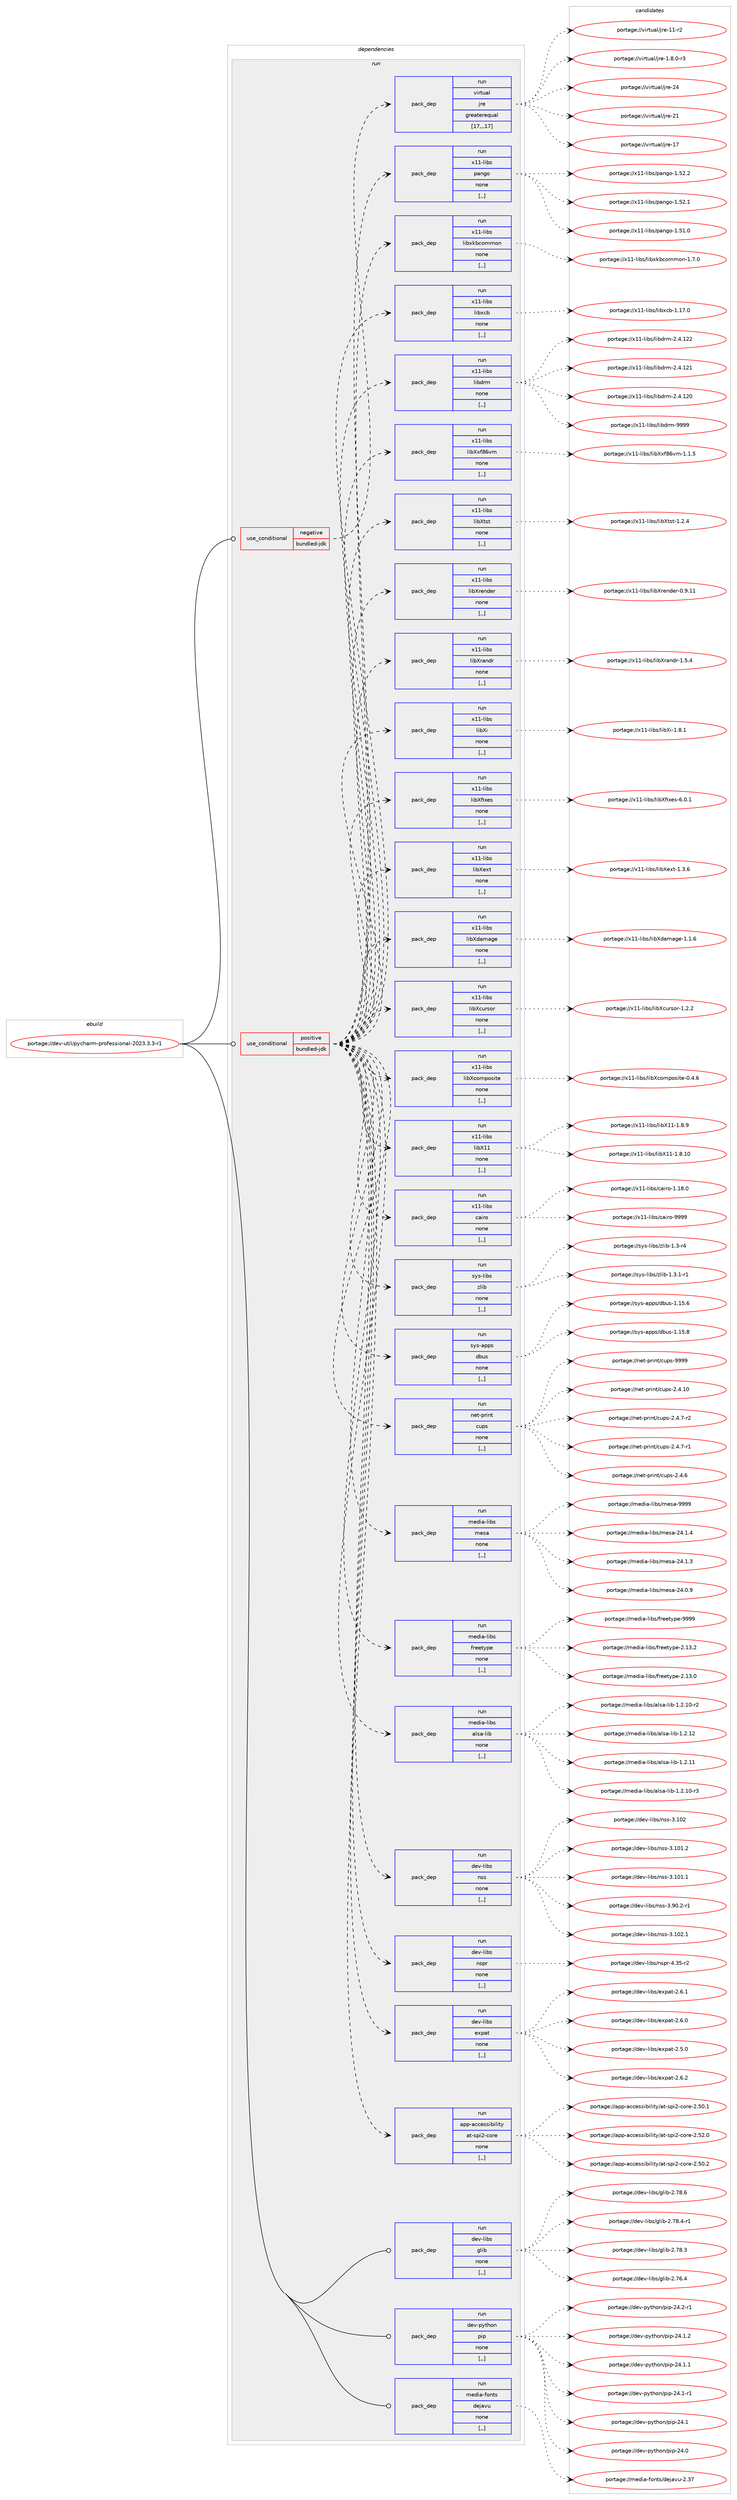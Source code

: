 digraph prolog {

# *************
# Graph options
# *************

newrank=true;
concentrate=true;
compound=true;
graph [rankdir=LR,fontname=Helvetica,fontsize=10,ranksep=1.5];#, ranksep=2.5, nodesep=0.2];
edge  [arrowhead=vee];
node  [fontname=Helvetica,fontsize=10];

# **********
# The ebuild
# **********

subgraph cluster_leftcol {
color=gray;
label=<<i>ebuild</i>>;
id [label="portage://dev-util/pycharm-professional-2023.3.3-r1", color=red, width=4, href="../dev-util/pycharm-professional-2023.3.3-r1.svg"];
}

# ****************
# The dependencies
# ****************

subgraph cluster_midcol {
color=gray;
label=<<i>dependencies</i>>;
subgraph cluster_compile {
fillcolor="#eeeeee";
style=filled;
label=<<i>compile</i>>;
}
subgraph cluster_compileandrun {
fillcolor="#eeeeee";
style=filled;
label=<<i>compile and run</i>>;
}
subgraph cluster_run {
fillcolor="#eeeeee";
style=filled;
label=<<i>run</i>>;
subgraph cond61575 {
dependency218792 [label=<<TABLE BORDER="0" CELLBORDER="1" CELLSPACING="0" CELLPADDING="4"><TR><TD ROWSPAN="3" CELLPADDING="10">use_conditional</TD></TR><TR><TD>negative</TD></TR><TR><TD>bundled-jdk</TD></TR></TABLE>>, shape=none, color=red];
subgraph pack155776 {
dependency218793 [label=<<TABLE BORDER="0" CELLBORDER="1" CELLSPACING="0" CELLPADDING="4" WIDTH="220"><TR><TD ROWSPAN="6" CELLPADDING="30">pack_dep</TD></TR><TR><TD WIDTH="110">run</TD></TR><TR><TD>virtual</TD></TR><TR><TD>jre</TD></TR><TR><TD>greaterequal</TD></TR><TR><TD>[17,,,17]</TD></TR></TABLE>>, shape=none, color=blue];
}
dependency218792:e -> dependency218793:w [weight=20,style="dashed",arrowhead="vee"];
}
id:e -> dependency218792:w [weight=20,style="solid",arrowhead="odot"];
subgraph cond61576 {
dependency218794 [label=<<TABLE BORDER="0" CELLBORDER="1" CELLSPACING="0" CELLPADDING="4"><TR><TD ROWSPAN="3" CELLPADDING="10">use_conditional</TD></TR><TR><TD>positive</TD></TR><TR><TD>bundled-jdk</TD></TR></TABLE>>, shape=none, color=red];
subgraph pack155777 {
dependency218795 [label=<<TABLE BORDER="0" CELLBORDER="1" CELLSPACING="0" CELLPADDING="4" WIDTH="220"><TR><TD ROWSPAN="6" CELLPADDING="30">pack_dep</TD></TR><TR><TD WIDTH="110">run</TD></TR><TR><TD>app-accessibility</TD></TR><TR><TD>at-spi2-core</TD></TR><TR><TD>none</TD></TR><TR><TD>[,,]</TD></TR></TABLE>>, shape=none, color=blue];
}
dependency218794:e -> dependency218795:w [weight=20,style="dashed",arrowhead="vee"];
subgraph pack155778 {
dependency218796 [label=<<TABLE BORDER="0" CELLBORDER="1" CELLSPACING="0" CELLPADDING="4" WIDTH="220"><TR><TD ROWSPAN="6" CELLPADDING="30">pack_dep</TD></TR><TR><TD WIDTH="110">run</TD></TR><TR><TD>dev-libs</TD></TR><TR><TD>expat</TD></TR><TR><TD>none</TD></TR><TR><TD>[,,]</TD></TR></TABLE>>, shape=none, color=blue];
}
dependency218794:e -> dependency218796:w [weight=20,style="dashed",arrowhead="vee"];
subgraph pack155779 {
dependency218797 [label=<<TABLE BORDER="0" CELLBORDER="1" CELLSPACING="0" CELLPADDING="4" WIDTH="220"><TR><TD ROWSPAN="6" CELLPADDING="30">pack_dep</TD></TR><TR><TD WIDTH="110">run</TD></TR><TR><TD>dev-libs</TD></TR><TR><TD>nspr</TD></TR><TR><TD>none</TD></TR><TR><TD>[,,]</TD></TR></TABLE>>, shape=none, color=blue];
}
dependency218794:e -> dependency218797:w [weight=20,style="dashed",arrowhead="vee"];
subgraph pack155780 {
dependency218798 [label=<<TABLE BORDER="0" CELLBORDER="1" CELLSPACING="0" CELLPADDING="4" WIDTH="220"><TR><TD ROWSPAN="6" CELLPADDING="30">pack_dep</TD></TR><TR><TD WIDTH="110">run</TD></TR><TR><TD>dev-libs</TD></TR><TR><TD>nss</TD></TR><TR><TD>none</TD></TR><TR><TD>[,,]</TD></TR></TABLE>>, shape=none, color=blue];
}
dependency218794:e -> dependency218798:w [weight=20,style="dashed",arrowhead="vee"];
subgraph pack155781 {
dependency218799 [label=<<TABLE BORDER="0" CELLBORDER="1" CELLSPACING="0" CELLPADDING="4" WIDTH="220"><TR><TD ROWSPAN="6" CELLPADDING="30">pack_dep</TD></TR><TR><TD WIDTH="110">run</TD></TR><TR><TD>media-libs</TD></TR><TR><TD>alsa-lib</TD></TR><TR><TD>none</TD></TR><TR><TD>[,,]</TD></TR></TABLE>>, shape=none, color=blue];
}
dependency218794:e -> dependency218799:w [weight=20,style="dashed",arrowhead="vee"];
subgraph pack155782 {
dependency218800 [label=<<TABLE BORDER="0" CELLBORDER="1" CELLSPACING="0" CELLPADDING="4" WIDTH="220"><TR><TD ROWSPAN="6" CELLPADDING="30">pack_dep</TD></TR><TR><TD WIDTH="110">run</TD></TR><TR><TD>media-libs</TD></TR><TR><TD>freetype</TD></TR><TR><TD>none</TD></TR><TR><TD>[,,]</TD></TR></TABLE>>, shape=none, color=blue];
}
dependency218794:e -> dependency218800:w [weight=20,style="dashed",arrowhead="vee"];
subgraph pack155783 {
dependency218801 [label=<<TABLE BORDER="0" CELLBORDER="1" CELLSPACING="0" CELLPADDING="4" WIDTH="220"><TR><TD ROWSPAN="6" CELLPADDING="30">pack_dep</TD></TR><TR><TD WIDTH="110">run</TD></TR><TR><TD>media-libs</TD></TR><TR><TD>mesa</TD></TR><TR><TD>none</TD></TR><TR><TD>[,,]</TD></TR></TABLE>>, shape=none, color=blue];
}
dependency218794:e -> dependency218801:w [weight=20,style="dashed",arrowhead="vee"];
subgraph pack155784 {
dependency218802 [label=<<TABLE BORDER="0" CELLBORDER="1" CELLSPACING="0" CELLPADDING="4" WIDTH="220"><TR><TD ROWSPAN="6" CELLPADDING="30">pack_dep</TD></TR><TR><TD WIDTH="110">run</TD></TR><TR><TD>net-print</TD></TR><TR><TD>cups</TD></TR><TR><TD>none</TD></TR><TR><TD>[,,]</TD></TR></TABLE>>, shape=none, color=blue];
}
dependency218794:e -> dependency218802:w [weight=20,style="dashed",arrowhead="vee"];
subgraph pack155785 {
dependency218803 [label=<<TABLE BORDER="0" CELLBORDER="1" CELLSPACING="0" CELLPADDING="4" WIDTH="220"><TR><TD ROWSPAN="6" CELLPADDING="30">pack_dep</TD></TR><TR><TD WIDTH="110">run</TD></TR><TR><TD>sys-apps</TD></TR><TR><TD>dbus</TD></TR><TR><TD>none</TD></TR><TR><TD>[,,]</TD></TR></TABLE>>, shape=none, color=blue];
}
dependency218794:e -> dependency218803:w [weight=20,style="dashed",arrowhead="vee"];
subgraph pack155786 {
dependency218804 [label=<<TABLE BORDER="0" CELLBORDER="1" CELLSPACING="0" CELLPADDING="4" WIDTH="220"><TR><TD ROWSPAN="6" CELLPADDING="30">pack_dep</TD></TR><TR><TD WIDTH="110">run</TD></TR><TR><TD>sys-libs</TD></TR><TR><TD>zlib</TD></TR><TR><TD>none</TD></TR><TR><TD>[,,]</TD></TR></TABLE>>, shape=none, color=blue];
}
dependency218794:e -> dependency218804:w [weight=20,style="dashed",arrowhead="vee"];
subgraph pack155787 {
dependency218805 [label=<<TABLE BORDER="0" CELLBORDER="1" CELLSPACING="0" CELLPADDING="4" WIDTH="220"><TR><TD ROWSPAN="6" CELLPADDING="30">pack_dep</TD></TR><TR><TD WIDTH="110">run</TD></TR><TR><TD>x11-libs</TD></TR><TR><TD>cairo</TD></TR><TR><TD>none</TD></TR><TR><TD>[,,]</TD></TR></TABLE>>, shape=none, color=blue];
}
dependency218794:e -> dependency218805:w [weight=20,style="dashed",arrowhead="vee"];
subgraph pack155788 {
dependency218806 [label=<<TABLE BORDER="0" CELLBORDER="1" CELLSPACING="0" CELLPADDING="4" WIDTH="220"><TR><TD ROWSPAN="6" CELLPADDING="30">pack_dep</TD></TR><TR><TD WIDTH="110">run</TD></TR><TR><TD>x11-libs</TD></TR><TR><TD>libX11</TD></TR><TR><TD>none</TD></TR><TR><TD>[,,]</TD></TR></TABLE>>, shape=none, color=blue];
}
dependency218794:e -> dependency218806:w [weight=20,style="dashed",arrowhead="vee"];
subgraph pack155789 {
dependency218807 [label=<<TABLE BORDER="0" CELLBORDER="1" CELLSPACING="0" CELLPADDING="4" WIDTH="220"><TR><TD ROWSPAN="6" CELLPADDING="30">pack_dep</TD></TR><TR><TD WIDTH="110">run</TD></TR><TR><TD>x11-libs</TD></TR><TR><TD>libXcomposite</TD></TR><TR><TD>none</TD></TR><TR><TD>[,,]</TD></TR></TABLE>>, shape=none, color=blue];
}
dependency218794:e -> dependency218807:w [weight=20,style="dashed",arrowhead="vee"];
subgraph pack155790 {
dependency218808 [label=<<TABLE BORDER="0" CELLBORDER="1" CELLSPACING="0" CELLPADDING="4" WIDTH="220"><TR><TD ROWSPAN="6" CELLPADDING="30">pack_dep</TD></TR><TR><TD WIDTH="110">run</TD></TR><TR><TD>x11-libs</TD></TR><TR><TD>libXcursor</TD></TR><TR><TD>none</TD></TR><TR><TD>[,,]</TD></TR></TABLE>>, shape=none, color=blue];
}
dependency218794:e -> dependency218808:w [weight=20,style="dashed",arrowhead="vee"];
subgraph pack155791 {
dependency218809 [label=<<TABLE BORDER="0" CELLBORDER="1" CELLSPACING="0" CELLPADDING="4" WIDTH="220"><TR><TD ROWSPAN="6" CELLPADDING="30">pack_dep</TD></TR><TR><TD WIDTH="110">run</TD></TR><TR><TD>x11-libs</TD></TR><TR><TD>libXdamage</TD></TR><TR><TD>none</TD></TR><TR><TD>[,,]</TD></TR></TABLE>>, shape=none, color=blue];
}
dependency218794:e -> dependency218809:w [weight=20,style="dashed",arrowhead="vee"];
subgraph pack155792 {
dependency218810 [label=<<TABLE BORDER="0" CELLBORDER="1" CELLSPACING="0" CELLPADDING="4" WIDTH="220"><TR><TD ROWSPAN="6" CELLPADDING="30">pack_dep</TD></TR><TR><TD WIDTH="110">run</TD></TR><TR><TD>x11-libs</TD></TR><TR><TD>libXext</TD></TR><TR><TD>none</TD></TR><TR><TD>[,,]</TD></TR></TABLE>>, shape=none, color=blue];
}
dependency218794:e -> dependency218810:w [weight=20,style="dashed",arrowhead="vee"];
subgraph pack155793 {
dependency218811 [label=<<TABLE BORDER="0" CELLBORDER="1" CELLSPACING="0" CELLPADDING="4" WIDTH="220"><TR><TD ROWSPAN="6" CELLPADDING="30">pack_dep</TD></TR><TR><TD WIDTH="110">run</TD></TR><TR><TD>x11-libs</TD></TR><TR><TD>libXfixes</TD></TR><TR><TD>none</TD></TR><TR><TD>[,,]</TD></TR></TABLE>>, shape=none, color=blue];
}
dependency218794:e -> dependency218811:w [weight=20,style="dashed",arrowhead="vee"];
subgraph pack155794 {
dependency218812 [label=<<TABLE BORDER="0" CELLBORDER="1" CELLSPACING="0" CELLPADDING="4" WIDTH="220"><TR><TD ROWSPAN="6" CELLPADDING="30">pack_dep</TD></TR><TR><TD WIDTH="110">run</TD></TR><TR><TD>x11-libs</TD></TR><TR><TD>libXi</TD></TR><TR><TD>none</TD></TR><TR><TD>[,,]</TD></TR></TABLE>>, shape=none, color=blue];
}
dependency218794:e -> dependency218812:w [weight=20,style="dashed",arrowhead="vee"];
subgraph pack155795 {
dependency218813 [label=<<TABLE BORDER="0" CELLBORDER="1" CELLSPACING="0" CELLPADDING="4" WIDTH="220"><TR><TD ROWSPAN="6" CELLPADDING="30">pack_dep</TD></TR><TR><TD WIDTH="110">run</TD></TR><TR><TD>x11-libs</TD></TR><TR><TD>libXrandr</TD></TR><TR><TD>none</TD></TR><TR><TD>[,,]</TD></TR></TABLE>>, shape=none, color=blue];
}
dependency218794:e -> dependency218813:w [weight=20,style="dashed",arrowhead="vee"];
subgraph pack155796 {
dependency218814 [label=<<TABLE BORDER="0" CELLBORDER="1" CELLSPACING="0" CELLPADDING="4" WIDTH="220"><TR><TD ROWSPAN="6" CELLPADDING="30">pack_dep</TD></TR><TR><TD WIDTH="110">run</TD></TR><TR><TD>x11-libs</TD></TR><TR><TD>libXrender</TD></TR><TR><TD>none</TD></TR><TR><TD>[,,]</TD></TR></TABLE>>, shape=none, color=blue];
}
dependency218794:e -> dependency218814:w [weight=20,style="dashed",arrowhead="vee"];
subgraph pack155797 {
dependency218815 [label=<<TABLE BORDER="0" CELLBORDER="1" CELLSPACING="0" CELLPADDING="4" WIDTH="220"><TR><TD ROWSPAN="6" CELLPADDING="30">pack_dep</TD></TR><TR><TD WIDTH="110">run</TD></TR><TR><TD>x11-libs</TD></TR><TR><TD>libXtst</TD></TR><TR><TD>none</TD></TR><TR><TD>[,,]</TD></TR></TABLE>>, shape=none, color=blue];
}
dependency218794:e -> dependency218815:w [weight=20,style="dashed",arrowhead="vee"];
subgraph pack155798 {
dependency218816 [label=<<TABLE BORDER="0" CELLBORDER="1" CELLSPACING="0" CELLPADDING="4" WIDTH="220"><TR><TD ROWSPAN="6" CELLPADDING="30">pack_dep</TD></TR><TR><TD WIDTH="110">run</TD></TR><TR><TD>x11-libs</TD></TR><TR><TD>libXxf86vm</TD></TR><TR><TD>none</TD></TR><TR><TD>[,,]</TD></TR></TABLE>>, shape=none, color=blue];
}
dependency218794:e -> dependency218816:w [weight=20,style="dashed",arrowhead="vee"];
subgraph pack155799 {
dependency218817 [label=<<TABLE BORDER="0" CELLBORDER="1" CELLSPACING="0" CELLPADDING="4" WIDTH="220"><TR><TD ROWSPAN="6" CELLPADDING="30">pack_dep</TD></TR><TR><TD WIDTH="110">run</TD></TR><TR><TD>x11-libs</TD></TR><TR><TD>libdrm</TD></TR><TR><TD>none</TD></TR><TR><TD>[,,]</TD></TR></TABLE>>, shape=none, color=blue];
}
dependency218794:e -> dependency218817:w [weight=20,style="dashed",arrowhead="vee"];
subgraph pack155800 {
dependency218818 [label=<<TABLE BORDER="0" CELLBORDER="1" CELLSPACING="0" CELLPADDING="4" WIDTH="220"><TR><TD ROWSPAN="6" CELLPADDING="30">pack_dep</TD></TR><TR><TD WIDTH="110">run</TD></TR><TR><TD>x11-libs</TD></TR><TR><TD>libxcb</TD></TR><TR><TD>none</TD></TR><TR><TD>[,,]</TD></TR></TABLE>>, shape=none, color=blue];
}
dependency218794:e -> dependency218818:w [weight=20,style="dashed",arrowhead="vee"];
subgraph pack155801 {
dependency218819 [label=<<TABLE BORDER="0" CELLBORDER="1" CELLSPACING="0" CELLPADDING="4" WIDTH="220"><TR><TD ROWSPAN="6" CELLPADDING="30">pack_dep</TD></TR><TR><TD WIDTH="110">run</TD></TR><TR><TD>x11-libs</TD></TR><TR><TD>libxkbcommon</TD></TR><TR><TD>none</TD></TR><TR><TD>[,,]</TD></TR></TABLE>>, shape=none, color=blue];
}
dependency218794:e -> dependency218819:w [weight=20,style="dashed",arrowhead="vee"];
subgraph pack155802 {
dependency218820 [label=<<TABLE BORDER="0" CELLBORDER="1" CELLSPACING="0" CELLPADDING="4" WIDTH="220"><TR><TD ROWSPAN="6" CELLPADDING="30">pack_dep</TD></TR><TR><TD WIDTH="110">run</TD></TR><TR><TD>x11-libs</TD></TR><TR><TD>pango</TD></TR><TR><TD>none</TD></TR><TR><TD>[,,]</TD></TR></TABLE>>, shape=none, color=blue];
}
dependency218794:e -> dependency218820:w [weight=20,style="dashed",arrowhead="vee"];
}
id:e -> dependency218794:w [weight=20,style="solid",arrowhead="odot"];
subgraph pack155803 {
dependency218821 [label=<<TABLE BORDER="0" CELLBORDER="1" CELLSPACING="0" CELLPADDING="4" WIDTH="220"><TR><TD ROWSPAN="6" CELLPADDING="30">pack_dep</TD></TR><TR><TD WIDTH="110">run</TD></TR><TR><TD>dev-libs</TD></TR><TR><TD>glib</TD></TR><TR><TD>none</TD></TR><TR><TD>[,,]</TD></TR></TABLE>>, shape=none, color=blue];
}
id:e -> dependency218821:w [weight=20,style="solid",arrowhead="odot"];
subgraph pack155804 {
dependency218822 [label=<<TABLE BORDER="0" CELLBORDER="1" CELLSPACING="0" CELLPADDING="4" WIDTH="220"><TR><TD ROWSPAN="6" CELLPADDING="30">pack_dep</TD></TR><TR><TD WIDTH="110">run</TD></TR><TR><TD>dev-python</TD></TR><TR><TD>pip</TD></TR><TR><TD>none</TD></TR><TR><TD>[,,]</TD></TR></TABLE>>, shape=none, color=blue];
}
id:e -> dependency218822:w [weight=20,style="solid",arrowhead="odot"];
subgraph pack155805 {
dependency218823 [label=<<TABLE BORDER="0" CELLBORDER="1" CELLSPACING="0" CELLPADDING="4" WIDTH="220"><TR><TD ROWSPAN="6" CELLPADDING="30">pack_dep</TD></TR><TR><TD WIDTH="110">run</TD></TR><TR><TD>media-fonts</TD></TR><TR><TD>dejavu</TD></TR><TR><TD>none</TD></TR><TR><TD>[,,]</TD></TR></TABLE>>, shape=none, color=blue];
}
id:e -> dependency218823:w [weight=20,style="solid",arrowhead="odot"];
}
}

# **************
# The candidates
# **************

subgraph cluster_choices {
rank=same;
color=gray;
label=<<i>candidates</i>>;

subgraph choice155776 {
color=black;
nodesep=1;
choice1181051141161179710847106114101455052 [label="portage://virtual/jre-24", color=red, width=4,href="../virtual/jre-24.svg"];
choice1181051141161179710847106114101455049 [label="portage://virtual/jre-21", color=red, width=4,href="../virtual/jre-21.svg"];
choice1181051141161179710847106114101454955 [label="portage://virtual/jre-17", color=red, width=4,href="../virtual/jre-17.svg"];
choice11810511411611797108471061141014549494511450 [label="portage://virtual/jre-11-r2", color=red, width=4,href="../virtual/jre-11-r2.svg"];
choice11810511411611797108471061141014549465646484511451 [label="portage://virtual/jre-1.8.0-r3", color=red, width=4,href="../virtual/jre-1.8.0-r3.svg"];
dependency218793:e -> choice1181051141161179710847106114101455052:w [style=dotted,weight="100"];
dependency218793:e -> choice1181051141161179710847106114101455049:w [style=dotted,weight="100"];
dependency218793:e -> choice1181051141161179710847106114101454955:w [style=dotted,weight="100"];
dependency218793:e -> choice11810511411611797108471061141014549494511450:w [style=dotted,weight="100"];
dependency218793:e -> choice11810511411611797108471061141014549465646484511451:w [style=dotted,weight="100"];
}
subgraph choice155777 {
color=black;
nodesep=1;
choice97112112459799991011151151059810510810511612147971164511511210550459911111410145504653504648 [label="portage://app-accessibility/at-spi2-core-2.52.0", color=red, width=4,href="../app-accessibility/at-spi2-core-2.52.0.svg"];
choice97112112459799991011151151059810510810511612147971164511511210550459911111410145504653484650 [label="portage://app-accessibility/at-spi2-core-2.50.2", color=red, width=4,href="../app-accessibility/at-spi2-core-2.50.2.svg"];
choice97112112459799991011151151059810510810511612147971164511511210550459911111410145504653484649 [label="portage://app-accessibility/at-spi2-core-2.50.1", color=red, width=4,href="../app-accessibility/at-spi2-core-2.50.1.svg"];
dependency218795:e -> choice97112112459799991011151151059810510810511612147971164511511210550459911111410145504653504648:w [style=dotted,weight="100"];
dependency218795:e -> choice97112112459799991011151151059810510810511612147971164511511210550459911111410145504653484650:w [style=dotted,weight="100"];
dependency218795:e -> choice97112112459799991011151151059810510810511612147971164511511210550459911111410145504653484649:w [style=dotted,weight="100"];
}
subgraph choice155778 {
color=black;
nodesep=1;
choice10010111845108105981154710112011297116455046544650 [label="portage://dev-libs/expat-2.6.2", color=red, width=4,href="../dev-libs/expat-2.6.2.svg"];
choice10010111845108105981154710112011297116455046544649 [label="portage://dev-libs/expat-2.6.1", color=red, width=4,href="../dev-libs/expat-2.6.1.svg"];
choice10010111845108105981154710112011297116455046544648 [label="portage://dev-libs/expat-2.6.0", color=red, width=4,href="../dev-libs/expat-2.6.0.svg"];
choice10010111845108105981154710112011297116455046534648 [label="portage://dev-libs/expat-2.5.0", color=red, width=4,href="../dev-libs/expat-2.5.0.svg"];
dependency218796:e -> choice10010111845108105981154710112011297116455046544650:w [style=dotted,weight="100"];
dependency218796:e -> choice10010111845108105981154710112011297116455046544649:w [style=dotted,weight="100"];
dependency218796:e -> choice10010111845108105981154710112011297116455046544648:w [style=dotted,weight="100"];
dependency218796:e -> choice10010111845108105981154710112011297116455046534648:w [style=dotted,weight="100"];
}
subgraph choice155779 {
color=black;
nodesep=1;
choice10010111845108105981154711011511211445524651534511450 [label="portage://dev-libs/nspr-4.35-r2", color=red, width=4,href="../dev-libs/nspr-4.35-r2.svg"];
dependency218797:e -> choice10010111845108105981154711011511211445524651534511450:w [style=dotted,weight="100"];
}
subgraph choice155780 {
color=black;
nodesep=1;
choice1001011184510810598115471101151154551464948504649 [label="portage://dev-libs/nss-3.102.1", color=red, width=4,href="../dev-libs/nss-3.102.1.svg"];
choice100101118451081059811547110115115455146494850 [label="portage://dev-libs/nss-3.102", color=red, width=4,href="../dev-libs/nss-3.102.svg"];
choice1001011184510810598115471101151154551464948494650 [label="portage://dev-libs/nss-3.101.2", color=red, width=4,href="../dev-libs/nss-3.101.2.svg"];
choice1001011184510810598115471101151154551464948494649 [label="portage://dev-libs/nss-3.101.1", color=red, width=4,href="../dev-libs/nss-3.101.1.svg"];
choice100101118451081059811547110115115455146574846504511449 [label="portage://dev-libs/nss-3.90.2-r1", color=red, width=4,href="../dev-libs/nss-3.90.2-r1.svg"];
dependency218798:e -> choice1001011184510810598115471101151154551464948504649:w [style=dotted,weight="100"];
dependency218798:e -> choice100101118451081059811547110115115455146494850:w [style=dotted,weight="100"];
dependency218798:e -> choice1001011184510810598115471101151154551464948494650:w [style=dotted,weight="100"];
dependency218798:e -> choice1001011184510810598115471101151154551464948494649:w [style=dotted,weight="100"];
dependency218798:e -> choice100101118451081059811547110115115455146574846504511449:w [style=dotted,weight="100"];
}
subgraph choice155781 {
color=black;
nodesep=1;
choice109101100105974510810598115479710811597451081059845494650464950 [label="portage://media-libs/alsa-lib-1.2.12", color=red, width=4,href="../media-libs/alsa-lib-1.2.12.svg"];
choice109101100105974510810598115479710811597451081059845494650464949 [label="portage://media-libs/alsa-lib-1.2.11", color=red, width=4,href="../media-libs/alsa-lib-1.2.11.svg"];
choice1091011001059745108105981154797108115974510810598454946504649484511451 [label="portage://media-libs/alsa-lib-1.2.10-r3", color=red, width=4,href="../media-libs/alsa-lib-1.2.10-r3.svg"];
choice1091011001059745108105981154797108115974510810598454946504649484511450 [label="portage://media-libs/alsa-lib-1.2.10-r2", color=red, width=4,href="../media-libs/alsa-lib-1.2.10-r2.svg"];
dependency218799:e -> choice109101100105974510810598115479710811597451081059845494650464950:w [style=dotted,weight="100"];
dependency218799:e -> choice109101100105974510810598115479710811597451081059845494650464949:w [style=dotted,weight="100"];
dependency218799:e -> choice1091011001059745108105981154797108115974510810598454946504649484511451:w [style=dotted,weight="100"];
dependency218799:e -> choice1091011001059745108105981154797108115974510810598454946504649484511450:w [style=dotted,weight="100"];
}
subgraph choice155782 {
color=black;
nodesep=1;
choice109101100105974510810598115471021141011011161211121014557575757 [label="portage://media-libs/freetype-9999", color=red, width=4,href="../media-libs/freetype-9999.svg"];
choice1091011001059745108105981154710211410110111612111210145504649514650 [label="portage://media-libs/freetype-2.13.2", color=red, width=4,href="../media-libs/freetype-2.13.2.svg"];
choice1091011001059745108105981154710211410110111612111210145504649514648 [label="portage://media-libs/freetype-2.13.0", color=red, width=4,href="../media-libs/freetype-2.13.0.svg"];
dependency218800:e -> choice109101100105974510810598115471021141011011161211121014557575757:w [style=dotted,weight="100"];
dependency218800:e -> choice1091011001059745108105981154710211410110111612111210145504649514650:w [style=dotted,weight="100"];
dependency218800:e -> choice1091011001059745108105981154710211410110111612111210145504649514648:w [style=dotted,weight="100"];
}
subgraph choice155783 {
color=black;
nodesep=1;
choice10910110010597451081059811547109101115974557575757 [label="portage://media-libs/mesa-9999", color=red, width=4,href="../media-libs/mesa-9999.svg"];
choice109101100105974510810598115471091011159745505246494652 [label="portage://media-libs/mesa-24.1.4", color=red, width=4,href="../media-libs/mesa-24.1.4.svg"];
choice109101100105974510810598115471091011159745505246494651 [label="portage://media-libs/mesa-24.1.3", color=red, width=4,href="../media-libs/mesa-24.1.3.svg"];
choice109101100105974510810598115471091011159745505246484657 [label="portage://media-libs/mesa-24.0.9", color=red, width=4,href="../media-libs/mesa-24.0.9.svg"];
dependency218801:e -> choice10910110010597451081059811547109101115974557575757:w [style=dotted,weight="100"];
dependency218801:e -> choice109101100105974510810598115471091011159745505246494652:w [style=dotted,weight="100"];
dependency218801:e -> choice109101100105974510810598115471091011159745505246494651:w [style=dotted,weight="100"];
dependency218801:e -> choice109101100105974510810598115471091011159745505246484657:w [style=dotted,weight="100"];
}
subgraph choice155784 {
color=black;
nodesep=1;
choice1101011164511211410511011647991171121154557575757 [label="portage://net-print/cups-9999", color=red, width=4,href="../net-print/cups-9999.svg"];
choice11010111645112114105110116479911711211545504652464948 [label="portage://net-print/cups-2.4.10", color=red, width=4,href="../net-print/cups-2.4.10.svg"];
choice1101011164511211410511011647991171121154550465246554511450 [label="portage://net-print/cups-2.4.7-r2", color=red, width=4,href="../net-print/cups-2.4.7-r2.svg"];
choice1101011164511211410511011647991171121154550465246554511449 [label="portage://net-print/cups-2.4.7-r1", color=red, width=4,href="../net-print/cups-2.4.7-r1.svg"];
choice110101116451121141051101164799117112115455046524654 [label="portage://net-print/cups-2.4.6", color=red, width=4,href="../net-print/cups-2.4.6.svg"];
dependency218802:e -> choice1101011164511211410511011647991171121154557575757:w [style=dotted,weight="100"];
dependency218802:e -> choice11010111645112114105110116479911711211545504652464948:w [style=dotted,weight="100"];
dependency218802:e -> choice1101011164511211410511011647991171121154550465246554511450:w [style=dotted,weight="100"];
dependency218802:e -> choice1101011164511211410511011647991171121154550465246554511449:w [style=dotted,weight="100"];
dependency218802:e -> choice110101116451121141051101164799117112115455046524654:w [style=dotted,weight="100"];
}
subgraph choice155785 {
color=black;
nodesep=1;
choice1151211154597112112115471009811711545494649534656 [label="portage://sys-apps/dbus-1.15.8", color=red, width=4,href="../sys-apps/dbus-1.15.8.svg"];
choice1151211154597112112115471009811711545494649534654 [label="portage://sys-apps/dbus-1.15.6", color=red, width=4,href="../sys-apps/dbus-1.15.6.svg"];
dependency218803:e -> choice1151211154597112112115471009811711545494649534656:w [style=dotted,weight="100"];
dependency218803:e -> choice1151211154597112112115471009811711545494649534654:w [style=dotted,weight="100"];
}
subgraph choice155786 {
color=black;
nodesep=1;
choice115121115451081059811547122108105984549465146494511449 [label="portage://sys-libs/zlib-1.3.1-r1", color=red, width=4,href="../sys-libs/zlib-1.3.1-r1.svg"];
choice11512111545108105981154712210810598454946514511452 [label="portage://sys-libs/zlib-1.3-r4", color=red, width=4,href="../sys-libs/zlib-1.3-r4.svg"];
dependency218804:e -> choice115121115451081059811547122108105984549465146494511449:w [style=dotted,weight="100"];
dependency218804:e -> choice11512111545108105981154712210810598454946514511452:w [style=dotted,weight="100"];
}
subgraph choice155787 {
color=black;
nodesep=1;
choice120494945108105981154799971051141114557575757 [label="portage://x11-libs/cairo-9999", color=red, width=4,href="../x11-libs/cairo-9999.svg"];
choice1204949451081059811547999710511411145494649564648 [label="portage://x11-libs/cairo-1.18.0", color=red, width=4,href="../x11-libs/cairo-1.18.0.svg"];
dependency218805:e -> choice120494945108105981154799971051141114557575757:w [style=dotted,weight="100"];
dependency218805:e -> choice1204949451081059811547999710511411145494649564648:w [style=dotted,weight="100"];
}
subgraph choice155788 {
color=black;
nodesep=1;
choice12049494510810598115471081059888494945494656464948 [label="portage://x11-libs/libX11-1.8.10", color=red, width=4,href="../x11-libs/libX11-1.8.10.svg"];
choice120494945108105981154710810598884949454946564657 [label="portage://x11-libs/libX11-1.8.9", color=red, width=4,href="../x11-libs/libX11-1.8.9.svg"];
dependency218806:e -> choice12049494510810598115471081059888494945494656464948:w [style=dotted,weight="100"];
dependency218806:e -> choice120494945108105981154710810598884949454946564657:w [style=dotted,weight="100"];
}
subgraph choice155789 {
color=black;
nodesep=1;
choice1204949451081059811547108105988899111109112111115105116101454846524654 [label="portage://x11-libs/libXcomposite-0.4.6", color=red, width=4,href="../x11-libs/libXcomposite-0.4.6.svg"];
dependency218807:e -> choice1204949451081059811547108105988899111109112111115105116101454846524654:w [style=dotted,weight="100"];
}
subgraph choice155790 {
color=black;
nodesep=1;
choice1204949451081059811547108105988899117114115111114454946504650 [label="portage://x11-libs/libXcursor-1.2.2", color=red, width=4,href="../x11-libs/libXcursor-1.2.2.svg"];
dependency218808:e -> choice1204949451081059811547108105988899117114115111114454946504650:w [style=dotted,weight="100"];
}
subgraph choice155791 {
color=black;
nodesep=1;
choice120494945108105981154710810598881009710997103101454946494654 [label="portage://x11-libs/libXdamage-1.1.6", color=red, width=4,href="../x11-libs/libXdamage-1.1.6.svg"];
dependency218809:e -> choice120494945108105981154710810598881009710997103101454946494654:w [style=dotted,weight="100"];
}
subgraph choice155792 {
color=black;
nodesep=1;
choice12049494510810598115471081059888101120116454946514654 [label="portage://x11-libs/libXext-1.3.6", color=red, width=4,href="../x11-libs/libXext-1.3.6.svg"];
dependency218810:e -> choice12049494510810598115471081059888101120116454946514654:w [style=dotted,weight="100"];
}
subgraph choice155793 {
color=black;
nodesep=1;
choice12049494510810598115471081059888102105120101115455446484649 [label="portage://x11-libs/libXfixes-6.0.1", color=red, width=4,href="../x11-libs/libXfixes-6.0.1.svg"];
dependency218811:e -> choice12049494510810598115471081059888102105120101115455446484649:w [style=dotted,weight="100"];
}
subgraph choice155794 {
color=black;
nodesep=1;
choice12049494510810598115471081059888105454946564649 [label="portage://x11-libs/libXi-1.8.1", color=red, width=4,href="../x11-libs/libXi-1.8.1.svg"];
dependency218812:e -> choice12049494510810598115471081059888105454946564649:w [style=dotted,weight="100"];
}
subgraph choice155795 {
color=black;
nodesep=1;
choice1204949451081059811547108105988811497110100114454946534652 [label="portage://x11-libs/libXrandr-1.5.4", color=red, width=4,href="../x11-libs/libXrandr-1.5.4.svg"];
dependency218813:e -> choice1204949451081059811547108105988811497110100114454946534652:w [style=dotted,weight="100"];
}
subgraph choice155796 {
color=black;
nodesep=1;
choice1204949451081059811547108105988811410111010010111445484657464949 [label="portage://x11-libs/libXrender-0.9.11", color=red, width=4,href="../x11-libs/libXrender-0.9.11.svg"];
dependency218814:e -> choice1204949451081059811547108105988811410111010010111445484657464949:w [style=dotted,weight="100"];
}
subgraph choice155797 {
color=black;
nodesep=1;
choice12049494510810598115471081059888116115116454946504652 [label="portage://x11-libs/libXtst-1.2.4", color=red, width=4,href="../x11-libs/libXtst-1.2.4.svg"];
dependency218815:e -> choice12049494510810598115471081059888116115116454946504652:w [style=dotted,weight="100"];
}
subgraph choice155798 {
color=black;
nodesep=1;
choice120494945108105981154710810598881201025654118109454946494653 [label="portage://x11-libs/libXxf86vm-1.1.5", color=red, width=4,href="../x11-libs/libXxf86vm-1.1.5.svg"];
dependency218816:e -> choice120494945108105981154710810598881201025654118109454946494653:w [style=dotted,weight="100"];
}
subgraph choice155799 {
color=black;
nodesep=1;
choice1204949451081059811547108105981001141094557575757 [label="portage://x11-libs/libdrm-9999", color=red, width=4,href="../x11-libs/libdrm-9999.svg"];
choice1204949451081059811547108105981001141094550465246495050 [label="portage://x11-libs/libdrm-2.4.122", color=red, width=4,href="../x11-libs/libdrm-2.4.122.svg"];
choice1204949451081059811547108105981001141094550465246495049 [label="portage://x11-libs/libdrm-2.4.121", color=red, width=4,href="../x11-libs/libdrm-2.4.121.svg"];
choice1204949451081059811547108105981001141094550465246495048 [label="portage://x11-libs/libdrm-2.4.120", color=red, width=4,href="../x11-libs/libdrm-2.4.120.svg"];
dependency218817:e -> choice1204949451081059811547108105981001141094557575757:w [style=dotted,weight="100"];
dependency218817:e -> choice1204949451081059811547108105981001141094550465246495050:w [style=dotted,weight="100"];
dependency218817:e -> choice1204949451081059811547108105981001141094550465246495049:w [style=dotted,weight="100"];
dependency218817:e -> choice1204949451081059811547108105981001141094550465246495048:w [style=dotted,weight="100"];
}
subgraph choice155800 {
color=black;
nodesep=1;
choice120494945108105981154710810598120999845494649554648 [label="portage://x11-libs/libxcb-1.17.0", color=red, width=4,href="../x11-libs/libxcb-1.17.0.svg"];
dependency218818:e -> choice120494945108105981154710810598120999845494649554648:w [style=dotted,weight="100"];
}
subgraph choice155801 {
color=black;
nodesep=1;
choice1204949451081059811547108105981201079899111109109111110454946554648 [label="portage://x11-libs/libxkbcommon-1.7.0", color=red, width=4,href="../x11-libs/libxkbcommon-1.7.0.svg"];
dependency218819:e -> choice1204949451081059811547108105981201079899111109109111110454946554648:w [style=dotted,weight="100"];
}
subgraph choice155802 {
color=black;
nodesep=1;
choice12049494510810598115471129711010311145494653504650 [label="portage://x11-libs/pango-1.52.2", color=red, width=4,href="../x11-libs/pango-1.52.2.svg"];
choice12049494510810598115471129711010311145494653504649 [label="portage://x11-libs/pango-1.52.1", color=red, width=4,href="../x11-libs/pango-1.52.1.svg"];
choice12049494510810598115471129711010311145494653494648 [label="portage://x11-libs/pango-1.51.0", color=red, width=4,href="../x11-libs/pango-1.51.0.svg"];
dependency218820:e -> choice12049494510810598115471129711010311145494653504650:w [style=dotted,weight="100"];
dependency218820:e -> choice12049494510810598115471129711010311145494653504649:w [style=dotted,weight="100"];
dependency218820:e -> choice12049494510810598115471129711010311145494653494648:w [style=dotted,weight="100"];
}
subgraph choice155803 {
color=black;
nodesep=1;
choice1001011184510810598115471031081059845504655564654 [label="portage://dev-libs/glib-2.78.6", color=red, width=4,href="../dev-libs/glib-2.78.6.svg"];
choice10010111845108105981154710310810598455046555646524511449 [label="portage://dev-libs/glib-2.78.4-r1", color=red, width=4,href="../dev-libs/glib-2.78.4-r1.svg"];
choice1001011184510810598115471031081059845504655564651 [label="portage://dev-libs/glib-2.78.3", color=red, width=4,href="../dev-libs/glib-2.78.3.svg"];
choice1001011184510810598115471031081059845504655544652 [label="portage://dev-libs/glib-2.76.4", color=red, width=4,href="../dev-libs/glib-2.76.4.svg"];
dependency218821:e -> choice1001011184510810598115471031081059845504655564654:w [style=dotted,weight="100"];
dependency218821:e -> choice10010111845108105981154710310810598455046555646524511449:w [style=dotted,weight="100"];
dependency218821:e -> choice1001011184510810598115471031081059845504655564651:w [style=dotted,weight="100"];
dependency218821:e -> choice1001011184510810598115471031081059845504655544652:w [style=dotted,weight="100"];
}
subgraph choice155804 {
color=black;
nodesep=1;
choice100101118451121211161041111104711210511245505246504511449 [label="portage://dev-python/pip-24.2-r1", color=red, width=4,href="../dev-python/pip-24.2-r1.svg"];
choice100101118451121211161041111104711210511245505246494650 [label="portage://dev-python/pip-24.1.2", color=red, width=4,href="../dev-python/pip-24.1.2.svg"];
choice100101118451121211161041111104711210511245505246494649 [label="portage://dev-python/pip-24.1.1", color=red, width=4,href="../dev-python/pip-24.1.1.svg"];
choice100101118451121211161041111104711210511245505246494511449 [label="portage://dev-python/pip-24.1-r1", color=red, width=4,href="../dev-python/pip-24.1-r1.svg"];
choice10010111845112121116104111110471121051124550524649 [label="portage://dev-python/pip-24.1", color=red, width=4,href="../dev-python/pip-24.1.svg"];
choice10010111845112121116104111110471121051124550524648 [label="portage://dev-python/pip-24.0", color=red, width=4,href="../dev-python/pip-24.0.svg"];
dependency218822:e -> choice100101118451121211161041111104711210511245505246504511449:w [style=dotted,weight="100"];
dependency218822:e -> choice100101118451121211161041111104711210511245505246494650:w [style=dotted,weight="100"];
dependency218822:e -> choice100101118451121211161041111104711210511245505246494649:w [style=dotted,weight="100"];
dependency218822:e -> choice100101118451121211161041111104711210511245505246494511449:w [style=dotted,weight="100"];
dependency218822:e -> choice10010111845112121116104111110471121051124550524649:w [style=dotted,weight="100"];
dependency218822:e -> choice10010111845112121116104111110471121051124550524648:w [style=dotted,weight="100"];
}
subgraph choice155805 {
color=black;
nodesep=1;
choice109101100105974510211111011611547100101106971181174550465155 [label="portage://media-fonts/dejavu-2.37", color=red, width=4,href="../media-fonts/dejavu-2.37.svg"];
dependency218823:e -> choice109101100105974510211111011611547100101106971181174550465155:w [style=dotted,weight="100"];
}
}

}
